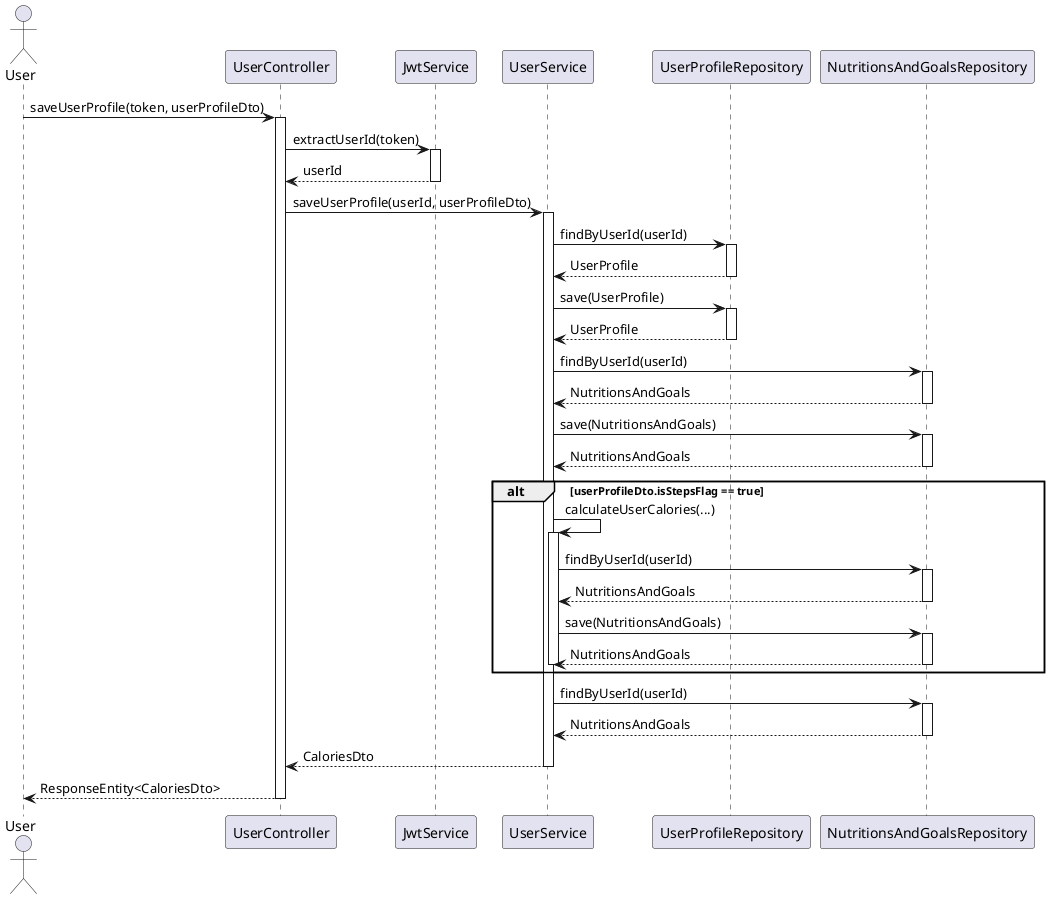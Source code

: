 @startuml
actor User
participant UserController
participant JwtService
participant UserService
participant UserProfileRepository
participant NutritionsAndGoalsRepository

User -> UserController : saveUserProfile(token, userProfileDto)
activate UserController

UserController -> JwtService : extractUserId(token)
activate JwtService
JwtService --> UserController : userId
deactivate JwtService

UserController -> UserService : saveUserProfile(userId, userProfileDto)
activate UserService

UserService -> UserProfileRepository : findByUserId(userId)
activate UserProfileRepository
UserProfileRepository --> UserService : UserProfile
deactivate UserProfileRepository

UserService -> UserProfileRepository : save(UserProfile)
activate UserProfileRepository
UserProfileRepository --> UserService : UserProfile
deactivate UserProfileRepository

UserService -> NutritionsAndGoalsRepository : findByUserId(userId)
activate NutritionsAndGoalsRepository
NutritionsAndGoalsRepository --> UserService : NutritionsAndGoals
deactivate NutritionsAndGoalsRepository


UserService -> NutritionsAndGoalsRepository : save(NutritionsAndGoals)
activate NutritionsAndGoalsRepository
NutritionsAndGoalsRepository --> UserService : NutritionsAndGoals
deactivate NutritionsAndGoalsRepository

alt userProfileDto.isStepsFlag == true
    UserService -> UserService : calculateUserCalories(...)
    activate UserService
    UserService -> NutritionsAndGoalsRepository : findByUserId(userId)
    activate NutritionsAndGoalsRepository
    NutritionsAndGoalsRepository --> UserService : NutritionsAndGoals
    deactivate NutritionsAndGoalsRepository

    UserService -> NutritionsAndGoalsRepository : save(NutritionsAndGoals)
    activate NutritionsAndGoalsRepository
    NutritionsAndGoalsRepository --> UserService : NutritionsAndGoals
    deactivate NutritionsAndGoalsRepository
    deactivate UserService
end

UserService -> NutritionsAndGoalsRepository : findByUserId(userId)
activate NutritionsAndGoalsRepository
NutritionsAndGoalsRepository --> UserService : NutritionsAndGoals
deactivate NutritionsAndGoalsRepository

UserService --> UserController : CaloriesDto
deactivate UserService

UserController --> User : ResponseEntity<CaloriesDto>
deactivate UserController
@enduml
